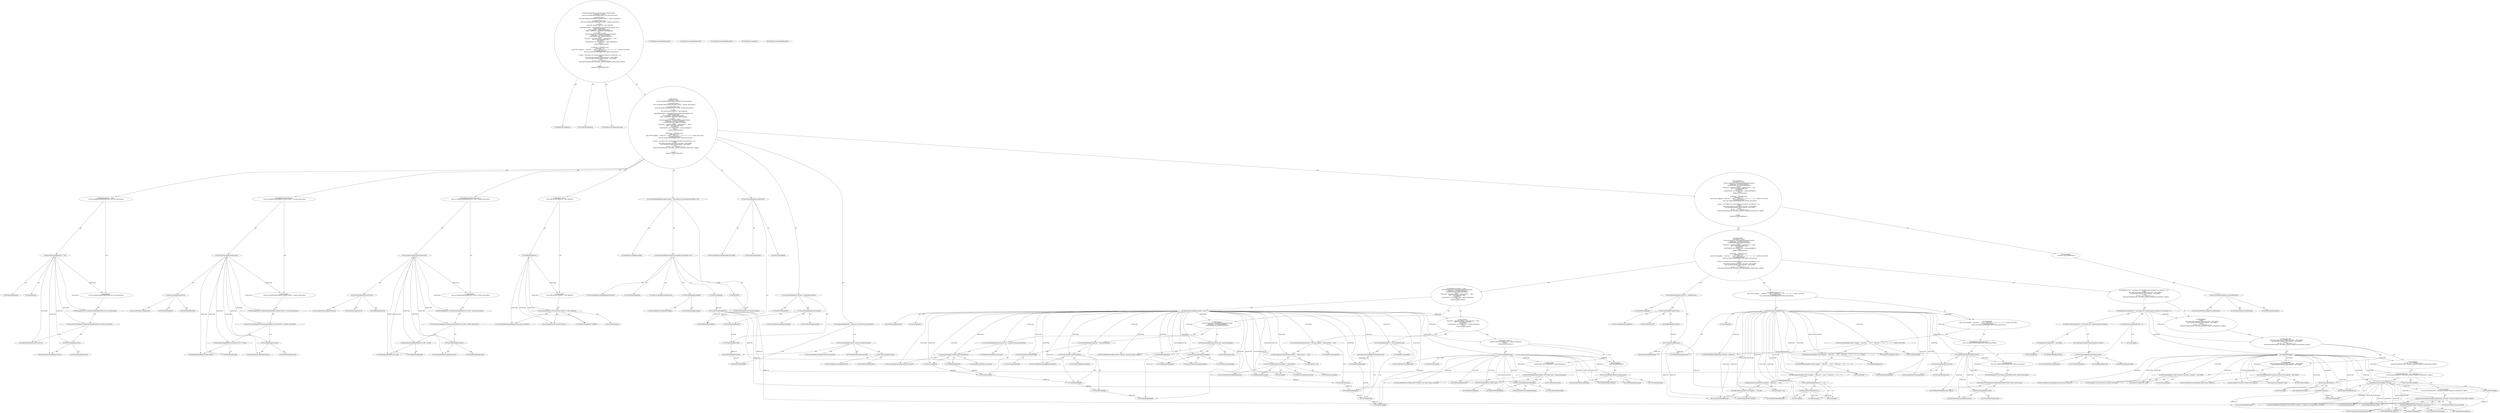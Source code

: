 digraph "execute#?" {
0 [label="2:CtTypeReferenceImpl@void" shape=ellipse]
1 [label="2:CtVirtualElement@execute" shape=ellipse]
2 [label="2:CtTypeReferenceImpl@BuildException" shape=ellipse]
3 [label="3:CtFieldReadImpl@baseDir" shape=ellipse]
4 [label="3:CtLiteralImpl@null" shape=ellipse]
5 [label="3:CtBinaryOperatorImpl@baseDir == null" shape=ellipse]
6 [label="4:CtTypeReferenceImpl@BuildException" shape=ellipse]
7 [label="4:CtFieldReadImpl@ERROR_BASE_NOT_SET" shape=ellipse]
8 [label="4:CtExecutableReferenceImpl@getLocation()" shape=ellipse]
9 [label="4:CtVirtualElement@getLocation" shape=ellipse]
10 [label="4:CtInvocationImpl@getLocation()" shape=ellipse]
11 [label="4:CtConstructorCallImpl@new BuildException(ERROR_BASE_NOT_SET, getLocation())" shape=ellipse]
12 [label="4:CtThrowImpl@throw new BuildException(ERROR_BASE_NOT_SET, getLocation())" shape=ellipse]
13 [label="3:CtBlockImpl@\{
    throw new BuildException(ERROR_BASE_NOT_SET, getLocation());
\}" shape=ellipse]
14 [label="3:CtIfImpl@if (baseDir == null) \{
    throw new BuildException(ERROR_BASE_NOT_SET, getLocation());
\}" shape=ellipse]
15 [label="6:CtExecutableReferenceImpl@exists()" shape=ellipse]
16 [label="6:CtVirtualElement@exists" shape=ellipse]
17 [label="6:CtFieldReadImpl@baseDir" shape=ellipse]
18 [label="6:CtInvocationImpl@baseDir.exists()" shape=ellipse]
19 [label="6:CtUnaryOperatorImpl@!baseDir.exists()" shape=ellipse]
20 [label="7:CtTypeReferenceImpl@BuildException" shape=ellipse]
21 [label="7:CtFieldReadImpl@ERROR_NO_BASE_EXISTS" shape=ellipse]
22 [label="7:CtFieldReadImpl@baseDir" shape=ellipse]
23 [label="7:CtBinaryOperatorImpl@ERROR_NO_BASE_EXISTS + baseDir" shape=ellipse]
24 [label="7:CtExecutableReferenceImpl@getLocation()" shape=ellipse]
25 [label="7:CtVirtualElement@getLocation" shape=ellipse]
26 [label="7:CtInvocationImpl@getLocation()" shape=ellipse]
27 [label="7:CtConstructorCallImpl@new BuildException(ERROR_NO_BASE_EXISTS + baseDir, getLocation())" shape=ellipse]
28 [label="7:CtThrowImpl@throw new BuildException(ERROR_NO_BASE_EXISTS + baseDir, getLocation())" shape=ellipse]
29 [label="6:CtBlockImpl@\{
    throw new BuildException(ERROR_NO_BASE_EXISTS + baseDir, getLocation());
\}" shape=ellipse]
30 [label="6:CtIfImpl@if (!baseDir.exists()) \{
    throw new BuildException(ERROR_NO_BASE_EXISTS + baseDir, getLocation());
\}" shape=ellipse]
31 [label="9:CtExecutableReferenceImpl@isDirectory()" shape=ellipse]
32 [label="9:CtVirtualElement@isDirectory" shape=ellipse]
33 [label="9:CtFieldReadImpl@baseDir" shape=ellipse]
34 [label="9:CtInvocationImpl@baseDir.isDirectory()" shape=ellipse]
35 [label="9:CtUnaryOperatorImpl@!baseDir.isDirectory()" shape=ellipse]
36 [label="10:CtTypeReferenceImpl@BuildException" shape=ellipse]
37 [label="10:CtFieldReadImpl@ERROR_NOT_A_DIR" shape=ellipse]
38 [label="10:CtFieldReadImpl@baseDir" shape=ellipse]
39 [label="10:CtBinaryOperatorImpl@ERROR_NOT_A_DIR + baseDir" shape=ellipse]
40 [label="10:CtExecutableReferenceImpl@getLocation()" shape=ellipse]
41 [label="10:CtVirtualElement@getLocation" shape=ellipse]
42 [label="10:CtInvocationImpl@getLocation()" shape=ellipse]
43 [label="10:CtConstructorCallImpl@new BuildException(ERROR_NOT_A_DIR + baseDir, getLocation())" shape=ellipse]
44 [label="10:CtThrowImpl@throw new BuildException(ERROR_NOT_A_DIR + baseDir, getLocation())" shape=ellipse]
45 [label="9:CtBlockImpl@\{
    throw new BuildException(ERROR_NOT_A_DIR + baseDir, getLocation());
\}" shape=ellipse]
46 [label="9:CtIfImpl@if (!baseDir.isDirectory()) \{
    throw new BuildException(ERROR_NOT_A_DIR + baseDir, getLocation());
\}" shape=ellipse]
47 [label="12:CtFieldReadImpl@verify" shape=ellipse]
48 [label="13:CtExecutableReferenceImpl@log(java.lang.String,<unknown>)" shape=ellipse]
49 [label="13:CtVirtualElement@log" shape=ellipse]
50 [label="13:CtLiteralImpl@\"Verify has been turned on.\"" shape=ellipse]
51 [label="13:CtTypeAccessImpl@MSG_VERBOSE" shape=ellipse]
52 [label="13:CtInvocationImpl@log(\"Verify has been turned on.\", MSG_VERBOSE)" shape=ellipse]
53 [label="12:CtBlockImpl@\{
    log(\"Verify has been turned on.\", MSG_VERBOSE);
\}" shape=ellipse]
54 [label="12:CtIfImpl@if (verify) \{
    log(\"Verify has been turned on.\", MSG_VERBOSE);
\}" shape=ellipse]
55 [label="15:CtTypeReferenceImpl@RmicAdapter" shape=ellipse]
56 [label="15:CtExecutableReferenceImpl@getRmic(PlaceHold)" shape=ellipse]
57 [label="15:CtVirtualElement@getRmic" shape=ellipse]
58 [label="15:CtTypeAccessImpl@RmicAdapterFactory" shape=ellipse]
59 [label="15:CtExecutableReferenceImpl@getCompiler()" shape=ellipse]
60 [label="15:CtVirtualElement@getCompiler" shape=ellipse]
61 [label="15:CtInvocationImpl@getCompiler()" shape=ellipse]
62 [label="15:CtThisAccessImpl@this" shape=ellipse]
63 [label="15:CtInvocationImpl@RmicAdapterFactory.getRmic(getCompiler(), this)" shape=ellipse]
64 [label="15:CtVirtualElement@adapter" shape=ellipse]
65 [label="15:CtLocalVariableImpl@RmicAdapter adapter = RmicAdapterFactory.getRmic(getCompiler(), this)" shape=ellipse]
66 [label="16:CtExecutableReferenceImpl@setRmic(PlaceHold)" shape=ellipse]
67 [label="16:CtVirtualElement@setRmic" shape=ellipse]
68 [label="16:CtVariableReadImpl@adapter" shape=ellipse]
69 [label="16:CtThisAccessImpl@this" shape=ellipse]
70 [label="16:CtInvocationImpl@adapter.setRmic(this)" shape=ellipse]
71 [label="17:CtTypeReferenceImpl@Path" shape=ellipse]
72 [label="17:CtExecutableReferenceImpl@getClasspath()" shape=ellipse]
73 [label="17:CtVirtualElement@getClasspath" shape=ellipse]
74 [label="17:CtVariableReadImpl@adapter" shape=ellipse]
75 [label="17:CtInvocationImpl@adapter.getClasspath()" shape=ellipse]
76 [label="17:CtVirtualElement@classpath" shape=ellipse]
77 [label="17:CtLocalVariableImpl@Path classpath = adapter.getClasspath()" shape=ellipse]
78 [label="18:CtFieldWriteImpl@loader" shape=ellipse]
79 [label="18:CtExecutableReferenceImpl@createClassLoader(Path)" shape=ellipse]
80 [label="18:CtVirtualElement@createClassLoader" shape=ellipse]
81 [label="18:CtExecutableReferenceImpl@getProject()" shape=ellipse]
82 [label="18:CtVirtualElement@getProject" shape=ellipse]
83 [label="18:CtInvocationImpl@getProject()" shape=ellipse]
84 [label="18:CtVariableReadImpl@classpath" shape=ellipse]
85 [label="18:CtInvocationImpl@getProject().createClassLoader(classpath)" shape=ellipse]
86 [label="18:CtAssignmentImpl@loader = getProject().createClassLoader(classpath)" shape=ellipse]
87 [label="20:CtFieldReadImpl@classname" shape=ellipse]
88 [label="20:CtLiteralImpl@null" shape=ellipse]
89 [label="20:CtBinaryOperatorImpl@classname == null" shape=ellipse]
90 [label="21:CtTypeReferenceImpl@DirectoryScanner" shape=ellipse]
91 [label="21:CtExecutableReferenceImpl@getDirectoryScanner()" shape=ellipse]
92 [label="21:CtVirtualElement@getDirectoryScanner" shape=ellipse]
93 [label="21:CtThisAccessImpl@this" shape=ellipse]
94 [label="21:CtFieldReadImpl@baseDir" shape=ellipse]
95 [label="21:CtInvocationImpl@this.getDirectoryScanner(baseDir)" shape=ellipse]
96 [label="21:CtVirtualElement@ds" shape=ellipse]
97 [label="21:CtLocalVariableImpl@DirectoryScanner ds = this.getDirectoryScanner(baseDir)" shape=ellipse]
98 [label="22:CtVirtualElement@String[]" shape=ellipse]
99 [label="22:CtArrayTypeReferenceImpl@String[]" shape=ellipse]
100 [label="22:CtExecutableReferenceImpl@getIncludedFiles()" shape=ellipse]
101 [label="22:CtVirtualElement@getIncludedFiles" shape=ellipse]
102 [label="22:CtVariableReadImpl@ds" shape=ellipse]
103 [label="22:CtInvocationImpl@ds.getIncludedFiles()" shape=ellipse]
104 [label="22:CtVirtualElement@files" shape=ellipse]
105 [label="22:CtLocalVariableImpl@String[] files = ds.getIncludedFiles()" shape=ellipse]
106 [label="23:CtExecutableReferenceImpl@scanDir(<unknown>,java.lang.String[],<unknown>)" shape=ellipse]
107 [label="23:CtVirtualElement@scanDir" shape=ellipse]
108 [label="23:CtFieldReadImpl@baseDir" shape=ellipse]
109 [label="23:CtVariableReadImpl@files" shape=ellipse]
110 [label="23:CtExecutableReferenceImpl@getMapper()" shape=ellipse]
111 [label="23:CtVirtualElement@getMapper" shape=ellipse]
112 [label="23:CtVariableReadImpl@adapter" shape=ellipse]
113 [label="23:CtInvocationImpl@adapter.getMapper()" shape=ellipse]
114 [label="23:CtInvocationImpl@scanDir(baseDir, files, adapter.getMapper())" shape=ellipse]
115 [label="20:CtBlockImpl@\{
    DirectoryScanner ds = this.getDirectoryScanner(baseDir);
    String[] files = ds.getIncludedFiles();
    scanDir(baseDir, files, adapter.getMapper());
\}" shape=ellipse]
116 [label="25:CtTypeReferenceImpl@String" shape=ellipse]
117 [label="25:CtExecutableReferenceImpl@replace(char)" shape=ellipse]
118 [label="25:CtVirtualElement@replace" shape=ellipse]
119 [label="25:CtFieldReadImpl@classname" shape=ellipse]
120 [label="25:CtLiteralImpl@'.'" shape=ellipse]
121 [label="25:CtTypeAccessImpl@separatorChar" shape=ellipse]
122 [label="25:CtInvocationImpl@classname.replace('.', separatorChar)" shape=ellipse]
123 [label="25:CtLiteralImpl@\".class\"" shape=ellipse]
124 [label="25:CtBinaryOperatorImpl@classname.replace('.', separatorChar) + \".class\"" shape=ellipse]
125 [label="25:CtVirtualElement@path" shape=ellipse]
126 [label="25:CtLocalVariableImpl@String path = classname.replace('.', separatorChar) + \".class\"" shape=ellipse]
127 [label="26:CtTypeReferenceImpl@File" shape=ellipse]
128 [label="26:CtTypeReferenceImpl@File" shape=ellipse]
129 [label="26:CtFieldReadImpl@baseDir" shape=ellipse]
130 [label="26:CtVariableReadImpl@path" shape=ellipse]
131 [label="26:CtConstructorCallImpl@new File(baseDir, path)" shape=ellipse]
132 [label="26:CtVirtualElement@f" shape=ellipse]
133 [label="26:CtLocalVariableImpl@File f = new File(baseDir, path)" shape=ellipse]
134 [label="27:CtExecutableReferenceImpl@isFile()" shape=ellipse]
135 [label="27:CtVirtualElement@isFile" shape=ellipse]
136 [label="27:CtVariableReadImpl@f" shape=ellipse]
137 [label="27:CtInvocationImpl@f.isFile()" shape=ellipse]
138 [label="28:CtExecutableReferenceImpl@scanDir(<unknown>,java.lang.String[],<unknown>)" shape=ellipse]
139 [label="28:CtVirtualElement@scanDir" shape=ellipse]
140 [label="28:CtFieldReadImpl@baseDir" shape=ellipse]
141 [label="28:CtNewArrayImpl@new String[]\{ path \}" shape=ellipse]
142 [label="28:CtVariableReadImpl@path" shape=ellipse]
143 [label="28:CtExecutableReferenceImpl@getMapper()" shape=ellipse]
144 [label="28:CtVirtualElement@getMapper" shape=ellipse]
145 [label="28:CtVariableReadImpl@adapter" shape=ellipse]
146 [label="28:CtInvocationImpl@adapter.getMapper()" shape=ellipse]
147 [label="28:CtInvocationImpl@scanDir(baseDir, new String[]\{ path \}, adapter.getMapper())" shape=ellipse]
148 [label="27:CtBlockImpl@\{
    scanDir(baseDir, new String[]\{ path \}, adapter.getMapper());
\}" shape=ellipse]
149 [label="30:CtExecutableReferenceImpl@add()" shape=ellipse]
150 [label="30:CtVirtualElement@add" shape=ellipse]
151 [label="30:CtFieldReadImpl@compileList" shape=ellipse]
152 [label="30:CtFieldReadImpl@classname" shape=ellipse]
153 [label="30:CtInvocationImpl@compileList.add(classname)" shape=ellipse]
154 [label="29:CtBlockImpl@\{
    compileList.add(classname);
\}" shape=ellipse]
155 [label="27:CtIfImpl@if (f.isFile()) \{
    scanDir(baseDir, new String[]\{ path \}, adapter.getMapper());
\} else \{
    compileList.add(classname);
\}" shape=ellipse]
156 [label="24:CtBlockImpl@\{
    String path = classname.replace('.', separatorChar) + \".class\";
    File f = new File(baseDir, path);
    if (f.isFile()) \{
        scanDir(baseDir, new String[]\{ path \}, adapter.getMapper());
    \} else \{
        compileList.add(classname);
    \}
\}" shape=ellipse]
157 [label="20:CtIfImpl@if (classname == null) \{
    DirectoryScanner ds = this.getDirectoryScanner(baseDir);
    String[] files = ds.getIncludedFiles();
    scanDir(baseDir, files, adapter.getMapper());
\} else \{
    String path = classname.replace('.', separatorChar) + \".class\";
    File f = new File(baseDir, path);
    if (f.isFile()) \{
        scanDir(baseDir, new String[]\{ path \}, adapter.getMapper());
    \} else \{
        compileList.add(classname);
    \}
\}" shape=ellipse]
158 [label="33:CtTypeReferenceImpl@int" shape=ellipse]
159 [label="33:CtExecutableReferenceImpl@size()" shape=ellipse]
160 [label="33:CtVirtualElement@size" shape=ellipse]
161 [label="33:CtFieldReadImpl@compileList" shape=ellipse]
162 [label="33:CtInvocationImpl@compileList.size()" shape=ellipse]
163 [label="33:CtVirtualElement@fileCount" shape=ellipse]
164 [label="33:CtLocalVariableImpl@int fileCount = compileList.size()" shape=ellipse]
165 [label="34:CtVariableReadImpl@fileCount" shape=ellipse]
166 [label="34:CtLiteralImpl@0" shape=ellipse]
167 [label="34:CtBinaryOperatorImpl@fileCount > 0" shape=ellipse]
168 [label="35:CtExecutableReferenceImpl@log(<unknown>,<unknown>)" shape=ellipse]
169 [label="35:CtVirtualElement@log" shape=ellipse]
170 [label="36:CtLiteralImpl@\"RMI Compiling \"" shape=ellipse]
171 [label="36:CtVariableReadImpl@fileCount" shape=ellipse]
172 [label="36:CtBinaryOperatorImpl@(\"RMI Compiling \" + fileCount)" shape=ellipse]
173 [label="36:CtLiteralImpl@\" class\"" shape=ellipse]
174 [label="36:CtBinaryOperatorImpl@((\"RMI Compiling \" + fileCount) + \" class\")" shape=ellipse]
175 [label="36:CtVariableReadImpl@fileCount" shape=ellipse]
176 [label="36:CtLiteralImpl@1" shape=ellipse]
177 [label="36:CtBinaryOperatorImpl@fileCount > 1" shape=ellipse]
178 [label="36:CtLiteralImpl@\"es\"" shape=ellipse]
179 [label="36:CtLiteralImpl@\"\"" shape=ellipse]
180 [label="36:CtConditionalImpl@(fileCount > 1 ? \"es\" : \"\")" shape=ellipse]
181 [label="36:CtBinaryOperatorImpl@(((\"RMI Compiling \" + fileCount) + \" class\") + (fileCount > 1 ? \"es\" : \"\"))" shape=ellipse]
182 [label="36:CtLiteralImpl@\" to \"" shape=ellipse]
183 [label="36:CtBinaryOperatorImpl@((((\"RMI Compiling \" + fileCount) + \" class\") + (fileCount > 1 ? \"es\" : \"\")) + \" to \")" shape=ellipse]
184 [label="37:CtFieldReadImpl@baseDir" shape=ellipse]
185 [label="36:CtBinaryOperatorImpl@((((\"RMI Compiling \" + fileCount) + \" class\") + (fileCount > 1 ? \"es\" : \"\")) + \" to \") + baseDir" shape=ellipse]
186 [label="38:CtTypeAccessImpl@MSG_INFO" shape=ellipse]
187 [label="35:CtInvocationImpl@log(((((\"RMI Compiling \" + fileCount) + \" class\") + (fileCount > 1 ? \"es\" : \"\")) + \" to \") + baseDir, MSG_INFO)" shape=ellipse]
188 [label="39:CtExecutableReferenceImpl@execute()" shape=ellipse]
189 [label="39:CtVirtualElement@execute" shape=ellipse]
190 [label="39:CtVariableReadImpl@adapter" shape=ellipse]
191 [label="39:CtInvocationImpl@adapter.execute()" shape=ellipse]
192 [label="39:CtUnaryOperatorImpl@!adapter.execute()" shape=ellipse]
193 [label="40:CtTypeReferenceImpl@BuildException" shape=ellipse]
194 [label="40:CtFieldReadImpl@ERROR_RMIC_FAILED" shape=ellipse]
195 [label="40:CtExecutableReferenceImpl@getLocation()" shape=ellipse]
196 [label="40:CtVirtualElement@getLocation" shape=ellipse]
197 [label="40:CtInvocationImpl@getLocation()" shape=ellipse]
198 [label="40:CtConstructorCallImpl@new BuildException(ERROR_RMIC_FAILED, getLocation())" shape=ellipse]
199 [label="40:CtThrowImpl@throw new BuildException(ERROR_RMIC_FAILED, getLocation())" shape=ellipse]
200 [label="39:CtBlockImpl@\{
    throw new BuildException(ERROR_RMIC_FAILED, getLocation());
\}" shape=ellipse]
201 [label="39:CtIfImpl@if (!adapter.execute()) \{
    throw new BuildException(ERROR_RMIC_FAILED, getLocation());
\}" shape=ellipse]
202 [label="34:CtBlockImpl@\{
    log(((((\"RMI Compiling \" + fileCount) + \" class\") + (fileCount > 1 ? \"es\" : \"\")) + \" to \") + baseDir, MSG_INFO);
    if (!adapter.execute()) \{
        throw new BuildException(ERROR_RMIC_FAILED, getLocation());
    \}
\}" shape=ellipse]
203 [label="34:CtIfImpl@if (fileCount > 0) \{
    log(((((\"RMI Compiling \" + fileCount) + \" class\") + (fileCount > 1 ? \"es\" : \"\")) + \" to \") + baseDir, MSG_INFO);
    if (!adapter.execute()) \{
        throw new BuildException(ERROR_RMIC_FAILED, getLocation());
    \}
\}" shape=ellipse]
204 [label="43:CtLiteralImpl@null" shape=ellipse]
205 [label="43:CtFieldReadImpl@sourceBase" shape=ellipse]
206 [label="43:CtBinaryOperatorImpl@(null != sourceBase)" shape=ellipse]
207 [label="43:CtExecutableReferenceImpl@equals()" shape=ellipse]
208 [label="43:CtVirtualElement@equals" shape=ellipse]
209 [label="43:CtFieldReadImpl@baseDir" shape=ellipse]
210 [label="43:CtFieldReadImpl@sourceBase" shape=ellipse]
211 [label="43:CtInvocationImpl@baseDir.equals(sourceBase)" shape=ellipse]
212 [label="43:CtUnaryOperatorImpl@(!baseDir.equals(sourceBase))" shape=ellipse]
213 [label="43:CtBinaryOperatorImpl@((null != sourceBase) && (!baseDir.equals(sourceBase)))" shape=ellipse]
214 [label="43:CtVariableReadImpl@fileCount" shape=ellipse]
215 [label="43:CtLiteralImpl@0" shape=ellipse]
216 [label="43:CtBinaryOperatorImpl@(fileCount > 0)" shape=ellipse]
217 [label="43:CtBinaryOperatorImpl@((null != sourceBase) && (!baseDir.equals(sourceBase))) && (fileCount > 0)" shape=ellipse]
218 [label="44:CtFieldReadImpl@idl" shape=ellipse]
219 [label="45:CtExecutableReferenceImpl@log(java.lang.String,<unknown>)" shape=ellipse]
220 [label="45:CtVirtualElement@log" shape=ellipse]
221 [label="45:CtLiteralImpl@\"Cannot determine sourcefiles in idl mode, \"" shape=ellipse]
222 [label="45:CtTypeAccessImpl@MSG_WARN" shape=ellipse]
223 [label="45:CtInvocationImpl@log(\"Cannot determine sourcefiles in idl mode, \", MSG_WARN)" shape=ellipse]
224 [label="46:CtExecutableReferenceImpl@log(java.lang.String,<unknown>)" shape=ellipse]
225 [label="46:CtVirtualElement@log" shape=ellipse]
226 [label="46:CtLiteralImpl@\"sourcebase attribute will be ignored.\"" shape=ellipse]
227 [label="46:CtTypeAccessImpl@MSG_WARN" shape=ellipse]
228 [label="46:CtInvocationImpl@log(\"sourcebase attribute will be ignored.\", MSG_WARN)" shape=ellipse]
229 [label="44:CtBlockImpl@\{
    log(\"Cannot determine sourcefiles in idl mode, \", MSG_WARN);
    log(\"sourcebase attribute will be ignored.\", MSG_WARN);
\}" shape=ellipse]
230 [label="48:CtTypeReferenceImpl@int" shape=ellipse]
231 [label="48:CtLiteralImpl@0" shape=ellipse]
232 [label="48:CtVirtualElement@j" shape=ellipse]
233 [label="48:CtLocalVariableImpl@int j = 0" shape=ellipse]
234 [label="48:CtVariableReadImpl@j" shape=ellipse]
235 [label="48:CtVariableReadImpl@fileCount" shape=ellipse]
236 [label="48:CtBinaryOperatorImpl@j < fileCount" shape=ellipse]
237 [label="48:CtVariableWriteImpl@j" shape=ellipse]
238 [label="48:CtUnaryOperatorImpl@j++" shape=ellipse]
239 [label="49:CtExecutableReferenceImpl@moveGeneratedFile(<unknown>,<unknown>,java.lang.String,<unknown>)" shape=ellipse]
240 [label="49:CtVirtualElement@moveGeneratedFile" shape=ellipse]
241 [label="49:CtFieldReadImpl@baseDir" shape=ellipse]
242 [label="49:CtFieldReadImpl@sourceBase" shape=ellipse]
243 [label="49:CtExecutableReferenceImpl@elementAt(int)" shape=ellipse]
244 [label="49:CtVirtualElement@elementAt" shape=ellipse]
245 [label="49:CtFieldReadImpl@compileList" shape=ellipse]
246 [label="49:CtVariableReadImpl@j" shape=ellipse]
247 [label="49:CtInvocationImpl@((String) (compileList.elementAt(j)))" shape=ellipse]
248 [label="49:CtTypeReferenceImpl@String" shape=ellipse]
249 [label="49:CtVariableReadImpl@adapter" shape=ellipse]
250 [label="49:CtInvocationImpl@moveGeneratedFile(baseDir, sourceBase, ((String) (compileList.elementAt(j))), adapter)" shape=ellipse]
251 [label="48:CtBlockImpl@\{
    moveGeneratedFile(baseDir, sourceBase, ((String) (compileList.elementAt(j))), adapter);
\}" shape=ellipse]
252 [label="48:CtForImpl@for (int j = 0; j < fileCount; j++) \{
    moveGeneratedFile(baseDir, sourceBase, ((String) (compileList.elementAt(j))), adapter);
\}" shape=ellipse]
253 [label="47:CtBlockImpl@\{
    for (int j = 0; j < fileCount; j++) \{
        moveGeneratedFile(baseDir, sourceBase, ((String) (compileList.elementAt(j))), adapter);
    \}
\}" shape=ellipse]
254 [label="44:CtIfImpl@if (idl) \{
    log(\"Cannot determine sourcefiles in idl mode, \", MSG_WARN);
    log(\"sourcebase attribute will be ignored.\", MSG_WARN);
\} else \{
    for (int j = 0; j < fileCount; j++) \{
        moveGeneratedFile(baseDir, sourceBase, ((String) (compileList.elementAt(j))), adapter);
    \}
\}" shape=ellipse]
255 [label="43:CtBlockImpl@\{
    if (idl) \{
        log(\"Cannot determine sourcefiles in idl mode, \", MSG_WARN);
        log(\"sourcebase attribute will be ignored.\", MSG_WARN);
    \} else \{
        for (int j = 0; j < fileCount; j++) \{
            moveGeneratedFile(baseDir, sourceBase, ((String) (compileList.elementAt(j))), adapter);
        \}
    \}
\}" shape=ellipse]
256 [label="43:CtIfImpl@if (((null != sourceBase) && (!baseDir.equals(sourceBase))) && (fileCount > 0)) \{
    if (idl) \{
        log(\"Cannot determine sourcefiles in idl mode, \", MSG_WARN);
        log(\"sourcebase attribute will be ignored.\", MSG_WARN);
    \} else \{
        for (int j = 0; j < fileCount; j++) \{
            moveGeneratedFile(baseDir, sourceBase, ((String) (compileList.elementAt(j))), adapter);
        \}
    \}
\}" shape=ellipse]
257 [label="19:CtBlockImpl@\{
    if (classname == null) \{
        DirectoryScanner ds = this.getDirectoryScanner(baseDir);
        String[] files = ds.getIncludedFiles();
        scanDir(baseDir, files, adapter.getMapper());
    \} else \{
        String path = classname.replace('.', separatorChar) + \".class\";
        File f = new File(baseDir, path);
        if (f.isFile()) \{
            scanDir(baseDir, new String[]\{ path \}, adapter.getMapper());
        \} else \{
            compileList.add(classname);
        \}
    \}
    int fileCount = compileList.size();
    if (fileCount > 0) \{
        log(((((\"RMI Compiling \" + fileCount) + \" class\") + (fileCount > 1 ? \"es\" : \"\")) + \" to \") + baseDir, MSG_INFO);
        if (!adapter.execute()) \{
            throw new BuildException(ERROR_RMIC_FAILED, getLocation());
        \}
    \}
    if (((null != sourceBase) && (!baseDir.equals(sourceBase))) && (fileCount > 0)) \{
        if (idl) \{
            log(\"Cannot determine sourcefiles in idl mode, \", MSG_WARN);
            log(\"sourcebase attribute will be ignored.\", MSG_WARN);
        \} else \{
            for (int j = 0; j < fileCount; j++) \{
                moveGeneratedFile(baseDir, sourceBase, ((String) (compileList.elementAt(j))), adapter);
            \}
        \}
    \}
\}" shape=ellipse]
258 [label="54:CtExecutableReferenceImpl@removeAllElements()" shape=ellipse]
259 [label="54:CtVirtualElement@removeAllElements" shape=ellipse]
260 [label="54:CtFieldReadImpl@compileList" shape=ellipse]
261 [label="54:CtInvocationImpl@compileList.removeAllElements()" shape=ellipse]
262 [label="53:CtBlockImpl@\{
    compileList.removeAllElements();
\}" shape=ellipse]
263 [label="19:CtTryImpl@try \{
    if (classname == null) \{
        DirectoryScanner ds = this.getDirectoryScanner(baseDir);
        String[] files = ds.getIncludedFiles();
        scanDir(baseDir, files, adapter.getMapper());
    \} else \{
        String path = classname.replace('.', separatorChar) + \".class\";
        File f = new File(baseDir, path);
        if (f.isFile()) \{
            scanDir(baseDir, new String[]\{ path \}, adapter.getMapper());
        \} else \{
            compileList.add(classname);
        \}
    \}
    int fileCount = compileList.size();
    if (fileCount > 0) \{
        log(((((\"RMI Compiling \" + fileCount) + \" class\") + (fileCount > 1 ? \"es\" : \"\")) + \" to \") + baseDir, MSG_INFO);
        if (!adapter.execute()) \{
            throw new BuildException(ERROR_RMIC_FAILED, getLocation());
        \}
    \}
    if (((null != sourceBase) && (!baseDir.equals(sourceBase))) && (fileCount > 0)) \{
        if (idl) \{
            log(\"Cannot determine sourcefiles in idl mode, \", MSG_WARN);
            log(\"sourcebase attribute will be ignored.\", MSG_WARN);
        \} else \{
            for (int j = 0; j < fileCount; j++) \{
                moveGeneratedFile(baseDir, sourceBase, ((String) (compileList.elementAt(j))), adapter);
            \}
        \}
    \}
\} finally \{
    compileList.removeAllElements();
\}" shape=ellipse]
264 [label="2:CtBlockImpl@\{
    if (baseDir == null) \{
        throw new BuildException(ERROR_BASE_NOT_SET, getLocation());
    \}
    if (!baseDir.exists()) \{
        throw new BuildException(ERROR_NO_BASE_EXISTS + baseDir, getLocation());
    \}
    if (!baseDir.isDirectory()) \{
        throw new BuildException(ERROR_NOT_A_DIR + baseDir, getLocation());
    \}
    if (verify) \{
        log(\"Verify has been turned on.\", MSG_VERBOSE);
    \}
    RmicAdapter adapter = RmicAdapterFactory.getRmic(getCompiler(), this);
    adapter.setRmic(this);
    Path classpath = adapter.getClasspath();
    loader = getProject().createClassLoader(classpath);
    try \{
        if (classname == null) \{
            DirectoryScanner ds = this.getDirectoryScanner(baseDir);
            String[] files = ds.getIncludedFiles();
            scanDir(baseDir, files, adapter.getMapper());
        \} else \{
            String path = classname.replace('.', separatorChar) + \".class\";
            File f = new File(baseDir, path);
            if (f.isFile()) \{
                scanDir(baseDir, new String[]\{ path \}, adapter.getMapper());
            \} else \{
                compileList.add(classname);
            \}
        \}
        int fileCount = compileList.size();
        if (fileCount > 0) \{
            log(((((\"RMI Compiling \" + fileCount) + \" class\") + (fileCount > 1 ? \"es\" : \"\")) + \" to \") + baseDir, MSG_INFO);
            if (!adapter.execute()) \{
                throw new BuildException(ERROR_RMIC_FAILED, getLocation());
            \}
        \}
        if (((null != sourceBase) && (!baseDir.equals(sourceBase))) && (fileCount > 0)) \{
            if (idl) \{
                log(\"Cannot determine sourcefiles in idl mode, \", MSG_WARN);
                log(\"sourcebase attribute will be ignored.\", MSG_WARN);
            \} else \{
                for (int j = 0; j < fileCount; j++) \{
                    moveGeneratedFile(baseDir, sourceBase, ((String) (compileList.elementAt(j))), adapter);
                \}
            \}
        \}
    \} finally \{
        compileList.removeAllElements();
    \}
\}" shape=ellipse]
265 [label="2:CtMethodImpl@public void execute() throws BuildException \{
    if (baseDir == null) \{
        throw new BuildException(ERROR_BASE_NOT_SET, getLocation());
    \}
    if (!baseDir.exists()) \{
        throw new BuildException(ERROR_NO_BASE_EXISTS + baseDir, getLocation());
    \}
    if (!baseDir.isDirectory()) \{
        throw new BuildException(ERROR_NOT_A_DIR + baseDir, getLocation());
    \}
    if (verify) \{
        log(\"Verify has been turned on.\", MSG_VERBOSE);
    \}
    RmicAdapter adapter = RmicAdapterFactory.getRmic(getCompiler(), this);
    adapter.setRmic(this);
    Path classpath = adapter.getClasspath();
    loader = getProject().createClassLoader(classpath);
    try \{
        if (classname == null) \{
            DirectoryScanner ds = this.getDirectoryScanner(baseDir);
            String[] files = ds.getIncludedFiles();
            scanDir(baseDir, files, adapter.getMapper());
        \} else \{
            String path = classname.replace('.', separatorChar) + \".class\";
            File f = new File(baseDir, path);
            if (f.isFile()) \{
                scanDir(baseDir, new String[]\{ path \}, adapter.getMapper());
            \} else \{
                compileList.add(classname);
            \}
        \}
        int fileCount = compileList.size();
        if (fileCount > 0) \{
            log(((((\"RMI Compiling \" + fileCount) + \" class\") + (fileCount > 1 ? \"es\" : \"\")) + \" to \") + baseDir, MSG_INFO);
            if (!adapter.execute()) \{
                throw new BuildException(ERROR_RMIC_FAILED, getLocation());
            \}
        \}
        if (((null != sourceBase) && (!baseDir.equals(sourceBase))) && (fileCount > 0)) \{
            if (idl) \{
                log(\"Cannot determine sourcefiles in idl mode, \", MSG_WARN);
                log(\"sourcebase attribute will be ignored.\", MSG_WARN);
            \} else \{
                for (int j = 0; j < fileCount; j++) \{
                    moveGeneratedFile(baseDir, sourceBase, ((String) (compileList.elementAt(j))), adapter);
                \}
            \}
        \}
    \} finally \{
        compileList.removeAllElements();
    \}
\}" shape=ellipse]
266 [label="16:Insert@INSERT" shape=ellipse]
267 [label="16:CtInvocationImpl@createCompilerClasspath()" shape=ellipse]
5 -> 3 [label="AST"];
5 -> 4 [label="AST"];
5 -> 13 [label="Control Dep"];
5 -> 12 [label="Control Dep"];
5 -> 11 [label="Control Dep"];
5 -> 7 [label="Control Dep"];
5 -> 10 [label="Control Dep"];
5 -> 8 [label="Control Dep"];
10 -> 9 [label="AST"];
10 -> 8 [label="AST"];
11 -> 7 [label="AST"];
11 -> 10 [label="AST"];
12 -> 11 [label="AST"];
13 -> 12 [label="AST"];
14 -> 5 [label="AST"];
14 -> 13 [label="AST"];
18 -> 16 [label="AST"];
18 -> 17 [label="AST"];
18 -> 15 [label="AST"];
19 -> 18 [label="AST"];
19 -> 29 [label="Control Dep"];
19 -> 28 [label="Control Dep"];
19 -> 27 [label="Control Dep"];
19 -> 23 [label="Control Dep"];
19 -> 21 [label="Control Dep"];
19 -> 22 [label="Control Dep"];
19 -> 26 [label="Control Dep"];
19 -> 24 [label="Control Dep"];
23 -> 21 [label="AST"];
23 -> 22 [label="AST"];
26 -> 25 [label="AST"];
26 -> 24 [label="AST"];
27 -> 23 [label="AST"];
27 -> 26 [label="AST"];
28 -> 27 [label="AST"];
29 -> 28 [label="AST"];
30 -> 19 [label="AST"];
30 -> 29 [label="AST"];
34 -> 32 [label="AST"];
34 -> 33 [label="AST"];
34 -> 31 [label="AST"];
35 -> 34 [label="AST"];
35 -> 45 [label="Control Dep"];
35 -> 44 [label="Control Dep"];
35 -> 43 [label="Control Dep"];
35 -> 39 [label="Control Dep"];
35 -> 37 [label="Control Dep"];
35 -> 38 [label="Control Dep"];
35 -> 42 [label="Control Dep"];
35 -> 40 [label="Control Dep"];
39 -> 37 [label="AST"];
39 -> 38 [label="AST"];
42 -> 41 [label="AST"];
42 -> 40 [label="AST"];
43 -> 39 [label="AST"];
43 -> 42 [label="AST"];
44 -> 43 [label="AST"];
45 -> 44 [label="AST"];
46 -> 35 [label="AST"];
46 -> 45 [label="AST"];
47 -> 53 [label="Control Dep"];
47 -> 52 [label="Control Dep"];
47 -> 48 [label="Control Dep"];
47 -> 50 [label="Control Dep"];
47 -> 51 [label="Control Dep"];
52 -> 49 [label="AST"];
52 -> 48 [label="AST"];
52 -> 50 [label="AST"];
52 -> 51 [label="AST"];
53 -> 52 [label="AST"];
54 -> 47 [label="AST"];
54 -> 53 [label="AST"];
61 -> 60 [label="AST"];
61 -> 59 [label="AST"];
62 -> 64 [label="Data Dep"];
63 -> 57 [label="AST"];
63 -> 58 [label="AST"];
63 -> 56 [label="AST"];
63 -> 61 [label="AST"];
63 -> 62 [label="AST"];
63 -> 266 [label="Action"];
64 -> 68 [label="Define-Use"];
64 -> 74 [label="Define-Use"];
64 -> 112 [label="Define-Use"];
64 -> 145 [label="Define-Use"];
64 -> 190 [label="Define-Use"];
64 -> 249 [label="Define-Use"];
65 -> 64 [label="AST"];
65 -> 55 [label="AST"];
65 -> 63 [label="AST"];
70 -> 67 [label="AST"];
70 -> 68 [label="AST"];
70 -> 66 [label="AST"];
70 -> 69 [label="AST"];
74 -> 76 [label="Data Dep"];
75 -> 73 [label="AST"];
75 -> 74 [label="AST"];
75 -> 72 [label="AST"];
76 -> 84 [label="Define-Use"];
77 -> 76 [label="AST"];
77 -> 71 [label="AST"];
77 -> 75 [label="AST"];
83 -> 82 [label="AST"];
83 -> 81 [label="AST"];
84 -> 78 [label="Data Dep"];
85 -> 80 [label="AST"];
85 -> 83 [label="AST"];
85 -> 79 [label="AST"];
85 -> 84 [label="AST"];
86 -> 78 [label="AST"];
86 -> 85 [label="AST"];
89 -> 87 [label="AST"];
89 -> 88 [label="AST"];
89 -> 115 [label="Control Dep"];
89 -> 97 [label="Control Dep"];
89 -> 95 [label="Control Dep"];
89 -> 91 [label="Control Dep"];
89 -> 93 [label="Control Dep"];
89 -> 94 [label="Control Dep"];
89 -> 105 [label="Control Dep"];
89 -> 99 [label="Control Dep"];
89 -> 103 [label="Control Dep"];
89 -> 100 [label="Control Dep"];
89 -> 102 [label="Control Dep"];
89 -> 114 [label="Control Dep"];
89 -> 106 [label="Control Dep"];
89 -> 108 [label="Control Dep"];
89 -> 109 [label="Control Dep"];
89 -> 113 [label="Control Dep"];
89 -> 110 [label="Control Dep"];
89 -> 112 [label="Control Dep"];
89 -> 156 [label="Control Dep"];
89 -> 126 [label="Control Dep"];
89 -> 124 [label="Control Dep"];
89 -> 122 [label="Control Dep"];
89 -> 117 [label="Control Dep"];
89 -> 119 [label="Control Dep"];
89 -> 120 [label="Control Dep"];
89 -> 121 [label="Control Dep"];
89 -> 123 [label="Control Dep"];
89 -> 133 [label="Control Dep"];
89 -> 131 [label="Control Dep"];
89 -> 129 [label="Control Dep"];
89 -> 130 [label="Control Dep"];
89 -> 155 [label="Control Dep"];
89 -> 137 [label="Control Dep"];
89 -> 134 [label="Control Dep"];
89 -> 136 [label="Control Dep"];
93 -> 96 [label="Data Dep"];
94 -> 96 [label="Data Dep"];
95 -> 92 [label="AST"];
95 -> 93 [label="AST"];
95 -> 91 [label="AST"];
95 -> 94 [label="AST"];
96 -> 102 [label="Define-Use"];
97 -> 96 [label="AST"];
97 -> 90 [label="AST"];
97 -> 95 [label="AST"];
99 -> 98 [label="AST"];
102 -> 104 [label="Data Dep"];
103 -> 101 [label="AST"];
103 -> 102 [label="AST"];
103 -> 100 [label="AST"];
104 -> 109 [label="Define-Use"];
105 -> 104 [label="AST"];
105 -> 99 [label="AST"];
105 -> 103 [label="AST"];
113 -> 111 [label="AST"];
113 -> 112 [label="AST"];
113 -> 110 [label="AST"];
114 -> 107 [label="AST"];
114 -> 106 [label="AST"];
114 -> 108 [label="AST"];
114 -> 109 [label="AST"];
114 -> 113 [label="AST"];
115 -> 97 [label="AST"];
115 -> 105 [label="AST"];
115 -> 114 [label="AST"];
119 -> 125 [label="Data Dep"];
122 -> 118 [label="AST"];
122 -> 119 [label="AST"];
122 -> 117 [label="AST"];
122 -> 120 [label="AST"];
122 -> 121 [label="AST"];
124 -> 122 [label="AST"];
124 -> 123 [label="AST"];
125 -> 130 [label="Define-Use"];
126 -> 125 [label="AST"];
126 -> 116 [label="AST"];
126 -> 124 [label="AST"];
129 -> 132 [label="Data Dep"];
130 -> 132 [label="Data Dep"];
131 -> 129 [label="AST"];
131 -> 130 [label="AST"];
132 -> 136 [label="Define-Use"];
133 -> 132 [label="AST"];
133 -> 127 [label="AST"];
133 -> 131 [label="AST"];
137 -> 135 [label="AST"];
137 -> 136 [label="AST"];
137 -> 134 [label="AST"];
137 -> 148 [label="Control Dep"];
137 -> 147 [label="Control Dep"];
137 -> 138 [label="Control Dep"];
137 -> 140 [label="Control Dep"];
137 -> 141 [label="Control Dep"];
137 -> 146 [label="Control Dep"];
137 -> 143 [label="Control Dep"];
137 -> 145 [label="Control Dep"];
137 -> 154 [label="Control Dep"];
137 -> 153 [label="Control Dep"];
137 -> 149 [label="Control Dep"];
137 -> 151 [label="Control Dep"];
137 -> 152 [label="Control Dep"];
141 -> 142 [label="AST"];
146 -> 144 [label="AST"];
146 -> 145 [label="AST"];
146 -> 143 [label="AST"];
147 -> 139 [label="AST"];
147 -> 138 [label="AST"];
147 -> 140 [label="AST"];
147 -> 141 [label="AST"];
147 -> 146 [label="AST"];
148 -> 147 [label="AST"];
153 -> 150 [label="AST"];
153 -> 151 [label="AST"];
153 -> 149 [label="AST"];
153 -> 152 [label="AST"];
154 -> 153 [label="AST"];
155 -> 137 [label="AST"];
155 -> 148 [label="AST"];
155 -> 154 [label="AST"];
156 -> 126 [label="AST"];
156 -> 133 [label="AST"];
156 -> 155 [label="AST"];
157 -> 89 [label="AST"];
157 -> 115 [label="AST"];
157 -> 156 [label="AST"];
161 -> 163 [label="Data Dep"];
162 -> 160 [label="AST"];
162 -> 161 [label="AST"];
162 -> 159 [label="AST"];
163 -> 165 [label="Define-Use"];
163 -> 171 [label="Define-Use"];
163 -> 175 [label="Define-Use"];
163 -> 214 [label="Define-Use"];
163 -> 235 [label="Define-Use"];
164 -> 163 [label="AST"];
164 -> 158 [label="AST"];
164 -> 162 [label="AST"];
167 -> 165 [label="AST"];
167 -> 166 [label="AST"];
167 -> 202 [label="Control Dep"];
167 -> 187 [label="Control Dep"];
167 -> 168 [label="Control Dep"];
167 -> 185 [label="Control Dep"];
167 -> 183 [label="Control Dep"];
167 -> 181 [label="Control Dep"];
167 -> 174 [label="Control Dep"];
167 -> 172 [label="Control Dep"];
167 -> 170 [label="Control Dep"];
167 -> 171 [label="Control Dep"];
167 -> 173 [label="Control Dep"];
167 -> 180 [label="Control Dep"];
167 -> 177 [label="Control Dep"];
167 -> 175 [label="Control Dep"];
167 -> 176 [label="Control Dep"];
167 -> 182 [label="Control Dep"];
167 -> 184 [label="Control Dep"];
167 -> 186 [label="Control Dep"];
167 -> 201 [label="Control Dep"];
167 -> 192 [label="Control Dep"];
167 -> 191 [label="Control Dep"];
167 -> 188 [label="Control Dep"];
167 -> 190 [label="Control Dep"];
172 -> 170 [label="AST"];
172 -> 171 [label="AST"];
174 -> 172 [label="AST"];
174 -> 173 [label="AST"];
177 -> 175 [label="AST"];
177 -> 176 [label="AST"];
177 -> 178 [label="Control Dep"];
177 -> 179 [label="Control Dep"];
180 -> 177 [label="AST"];
180 -> 178 [label="AST"];
180 -> 179 [label="AST"];
181 -> 174 [label="AST"];
181 -> 180 [label="AST"];
183 -> 181 [label="AST"];
183 -> 182 [label="AST"];
185 -> 183 [label="AST"];
185 -> 184 [label="AST"];
187 -> 169 [label="AST"];
187 -> 168 [label="AST"];
187 -> 185 [label="AST"];
187 -> 186 [label="AST"];
191 -> 189 [label="AST"];
191 -> 190 [label="AST"];
191 -> 188 [label="AST"];
192 -> 191 [label="AST"];
192 -> 200 [label="Control Dep"];
192 -> 199 [label="Control Dep"];
192 -> 198 [label="Control Dep"];
192 -> 194 [label="Control Dep"];
192 -> 197 [label="Control Dep"];
192 -> 195 [label="Control Dep"];
197 -> 196 [label="AST"];
197 -> 195 [label="AST"];
198 -> 194 [label="AST"];
198 -> 197 [label="AST"];
199 -> 198 [label="AST"];
200 -> 199 [label="AST"];
201 -> 192 [label="AST"];
201 -> 200 [label="AST"];
202 -> 187 [label="AST"];
202 -> 201 [label="AST"];
203 -> 167 [label="AST"];
203 -> 202 [label="AST"];
206 -> 204 [label="AST"];
206 -> 205 [label="AST"];
211 -> 208 [label="AST"];
211 -> 209 [label="AST"];
211 -> 207 [label="AST"];
211 -> 210 [label="AST"];
212 -> 211 [label="AST"];
213 -> 206 [label="AST"];
213 -> 212 [label="AST"];
216 -> 214 [label="AST"];
216 -> 215 [label="AST"];
217 -> 213 [label="AST"];
217 -> 216 [label="AST"];
217 -> 255 [label="Control Dep"];
217 -> 254 [label="Control Dep"];
217 -> 218 [label="Control Dep"];
218 -> 229 [label="Control Dep"];
218 -> 223 [label="Control Dep"];
218 -> 219 [label="Control Dep"];
218 -> 221 [label="Control Dep"];
218 -> 222 [label="Control Dep"];
218 -> 228 [label="Control Dep"];
218 -> 224 [label="Control Dep"];
218 -> 226 [label="Control Dep"];
218 -> 227 [label="Control Dep"];
218 -> 253 [label="Control Dep"];
218 -> 252 [label="Control Dep"];
218 -> 233 [label="Control Dep"];
218 -> 231 [label="Control Dep"];
218 -> 236 [label="Control Dep"];
218 -> 234 [label="Control Dep"];
218 -> 235 [label="Control Dep"];
218 -> 238 [label="Control Dep"];
218 -> 237 [label="Control Dep"];
223 -> 220 [label="AST"];
223 -> 219 [label="AST"];
223 -> 221 [label="AST"];
223 -> 222 [label="AST"];
228 -> 225 [label="AST"];
228 -> 224 [label="AST"];
228 -> 226 [label="AST"];
228 -> 227 [label="AST"];
229 -> 223 [label="AST"];
229 -> 228 [label="AST"];
232 -> 234 [label="Define-Use"];
232 -> 246 [label="Define-Use"];
233 -> 232 [label="AST"];
233 -> 230 [label="AST"];
233 -> 231 [label="AST"];
236 -> 234 [label="AST"];
236 -> 235 [label="AST"];
236 -> 251 [label="Control Dep"];
236 -> 250 [label="Control Dep"];
236 -> 239 [label="Control Dep"];
236 -> 241 [label="Control Dep"];
236 -> 242 [label="Control Dep"];
236 -> 247 [label="Control Dep"];
236 -> 243 [label="Control Dep"];
236 -> 245 [label="Control Dep"];
236 -> 246 [label="Control Dep"];
236 -> 249 [label="Control Dep"];
237 -> 246 [label="Define-Use"];
238 -> 237 [label="AST"];
247 -> 244 [label="AST"];
247 -> 248 [label="AST"];
247 -> 245 [label="AST"];
247 -> 243 [label="AST"];
247 -> 246 [label="AST"];
250 -> 240 [label="AST"];
250 -> 239 [label="AST"];
250 -> 241 [label="AST"];
250 -> 242 [label="AST"];
250 -> 247 [label="AST"];
250 -> 249 [label="AST"];
251 -> 250 [label="AST"];
252 -> 233 [label="AST"];
252 -> 236 [label="AST"];
252 -> 238 [label="AST"];
252 -> 251 [label="AST"];
253 -> 252 [label="AST"];
254 -> 218 [label="AST"];
254 -> 229 [label="AST"];
254 -> 253 [label="AST"];
255 -> 254 [label="AST"];
256 -> 217 [label="AST"];
256 -> 255 [label="AST"];
257 -> 157 [label="AST"];
257 -> 164 [label="AST"];
257 -> 203 [label="AST"];
257 -> 256 [label="AST"];
261 -> 259 [label="AST"];
261 -> 260 [label="AST"];
261 -> 258 [label="AST"];
262 -> 261 [label="AST"];
263 -> 257 [label="AST"];
263 -> 262 [label="AST"];
264 -> 14 [label="AST"];
264 -> 30 [label="AST"];
264 -> 46 [label="AST"];
264 -> 54 [label="AST"];
264 -> 65 [label="AST"];
264 -> 70 [label="AST"];
264 -> 77 [label="AST"];
264 -> 86 [label="AST"];
264 -> 263 [label="AST"];
265 -> 1 [label="AST"];
265 -> 0 [label="AST"];
265 -> 2 [label="AST"];
265 -> 264 [label="AST"];
266 -> 267 [label="Action"];
}